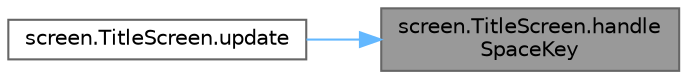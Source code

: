 digraph "screen.TitleScreen.handleSpaceKey"
{
 // LATEX_PDF_SIZE
  bgcolor="transparent";
  edge [fontname=Helvetica,fontsize=10,labelfontname=Helvetica,labelfontsize=10];
  node [fontname=Helvetica,fontsize=10,shape=box,height=0.2,width=0.4];
  rankdir="RL";
  Node1 [id="Node000001",label="screen.TitleScreen.handle\lSpaceKey",height=0.2,width=0.4,color="gray40", fillcolor="grey60", style="filled", fontcolor="black",tooltip=" "];
  Node1 -> Node2 [id="edge1_Node000001_Node000002",dir="back",color="steelblue1",style="solid",tooltip=" "];
  Node2 [id="Node000002",label="screen.TitleScreen.update",height=0.2,width=0.4,color="grey40", fillcolor="white", style="filled",URL="$classscreen_1_1_title_screen.html#a3d9cb268fcea0fb80c636094b7da3a3d",tooltip="Updates the elements on screen and checks for events."];
}
